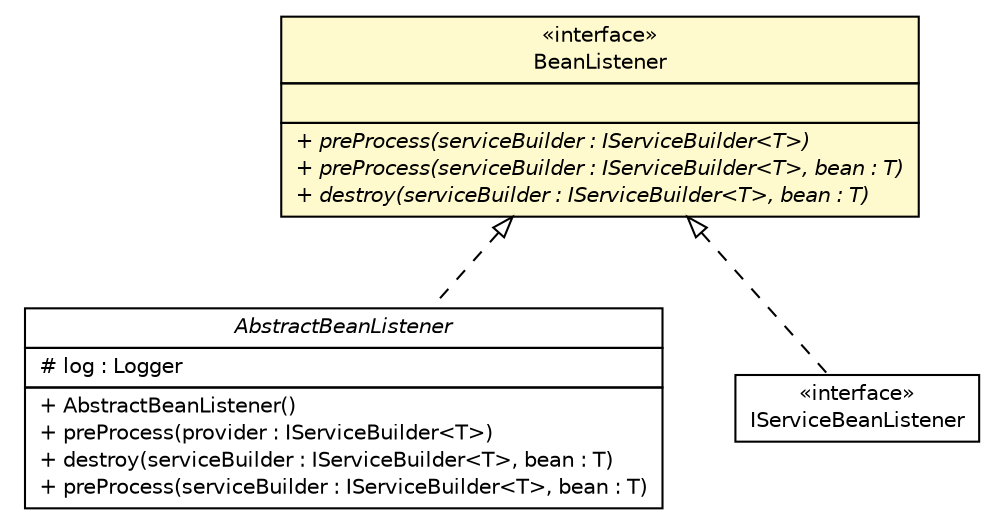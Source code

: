 #!/usr/local/bin/dot
#
# Class diagram 
# Generated by UMLGraph version R5_6 (http://www.umlgraph.org/)
#

digraph G {
	edge [fontname="Helvetica",fontsize=10,labelfontname="Helvetica",labelfontsize=10];
	node [fontname="Helvetica",fontsize=10,shape=plaintext];
	nodesep=0.25;
	ranksep=0.5;
	// sorcer.config.BeanListener
	c125498 [label=<<table title="sorcer.config.BeanListener" border="0" cellborder="1" cellspacing="0" cellpadding="2" port="p" bgcolor="lemonChiffon" href="./BeanListener.html">
		<tr><td><table border="0" cellspacing="0" cellpadding="1">
<tr><td align="center" balign="center"> &#171;interface&#187; </td></tr>
<tr><td align="center" balign="center"> BeanListener </td></tr>
		</table></td></tr>
		<tr><td><table border="0" cellspacing="0" cellpadding="1">
<tr><td align="left" balign="left">  </td></tr>
		</table></td></tr>
		<tr><td><table border="0" cellspacing="0" cellpadding="1">
<tr><td align="left" balign="left"><font face="Helvetica-Oblique" point-size="10.0"> + preProcess(serviceBuilder : IServiceBuilder&lt;T&gt;) </font></td></tr>
<tr><td align="left" balign="left"><font face="Helvetica-Oblique" point-size="10.0"> + preProcess(serviceBuilder : IServiceBuilder&lt;T&gt;, bean : T) </font></td></tr>
<tr><td align="left" balign="left"><font face="Helvetica-Oblique" point-size="10.0"> + destroy(serviceBuilder : IServiceBuilder&lt;T&gt;, bean : T) </font></td></tr>
		</table></td></tr>
		</table>>, URL="./BeanListener.html", fontname="Helvetica", fontcolor="black", fontsize=10.0];
	// sorcer.config.AbstractBeanListener
	c125499 [label=<<table title="sorcer.config.AbstractBeanListener" border="0" cellborder="1" cellspacing="0" cellpadding="2" port="p" href="./AbstractBeanListener.html">
		<tr><td><table border="0" cellspacing="0" cellpadding="1">
<tr><td align="center" balign="center"><font face="Helvetica-Oblique"> AbstractBeanListener </font></td></tr>
		</table></td></tr>
		<tr><td><table border="0" cellspacing="0" cellpadding="1">
<tr><td align="left" balign="left"> # log : Logger </td></tr>
		</table></td></tr>
		<tr><td><table border="0" cellspacing="0" cellpadding="1">
<tr><td align="left" balign="left"> + AbstractBeanListener() </td></tr>
<tr><td align="left" balign="left"> + preProcess(provider : IServiceBuilder&lt;T&gt;) </td></tr>
<tr><td align="left" balign="left"> + destroy(serviceBuilder : IServiceBuilder&lt;T&gt;, bean : T) </td></tr>
<tr><td align="left" balign="left"> + preProcess(serviceBuilder : IServiceBuilder&lt;T&gt;, bean : T) </td></tr>
		</table></td></tr>
		</table>>, URL="./AbstractBeanListener.html", fontname="Helvetica", fontcolor="black", fontsize=10.0];
	// sorcer.core.service.IServiceBeanListener
	c125511 [label=<<table title="sorcer.core.service.IServiceBeanListener" border="0" cellborder="1" cellspacing="0" cellpadding="2" port="p" href="../core/service/IServiceBeanListener.html">
		<tr><td><table border="0" cellspacing="0" cellpadding="1">
<tr><td align="center" balign="center"> &#171;interface&#187; </td></tr>
<tr><td align="center" balign="center"> IServiceBeanListener </td></tr>
		</table></td></tr>
		</table>>, URL="../core/service/IServiceBeanListener.html", fontname="Helvetica", fontcolor="black", fontsize=10.0];
	//sorcer.config.AbstractBeanListener implements sorcer.config.BeanListener
	c125498:p -> c125499:p [dir=back,arrowtail=empty,style=dashed];
	//sorcer.core.service.IServiceBeanListener implements sorcer.config.BeanListener
	c125498:p -> c125511:p [dir=back,arrowtail=empty,style=dashed];
}

